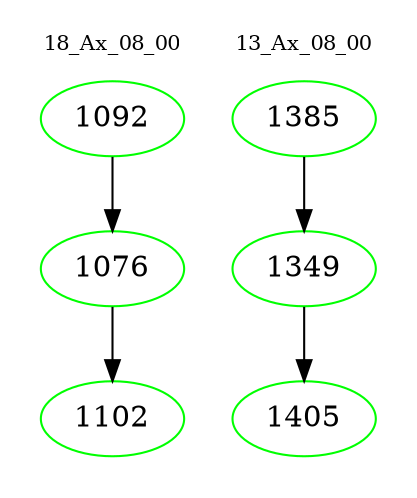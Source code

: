 digraph{
subgraph cluster_0 {
color = white
label = "18_Ax_08_00";
fontsize=10;
T0_1092 [label="1092", color="green"]
T0_1092 -> T0_1076 [color="black"]
T0_1076 [label="1076", color="green"]
T0_1076 -> T0_1102 [color="black"]
T0_1102 [label="1102", color="green"]
}
subgraph cluster_1 {
color = white
label = "13_Ax_08_00";
fontsize=10;
T1_1385 [label="1385", color="green"]
T1_1385 -> T1_1349 [color="black"]
T1_1349 [label="1349", color="green"]
T1_1349 -> T1_1405 [color="black"]
T1_1405 [label="1405", color="green"]
}
}
